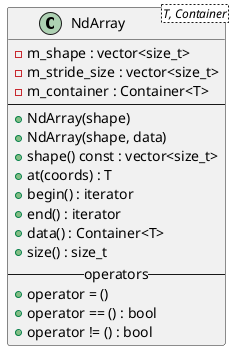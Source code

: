 @startuml

class NdArray<T, Container> {
  - m_shape : vector<size_t>
  - m_stride_size : vector<size_t>
  - m_container : Container<T>
  --
  + NdArray(shape)
  + NdArray(shape, data)
  + shape() const : vector<size_t>
  + at(coords) : T
  + begin() : iterator
  + end() : iterator
  + data() : Container<T>
  + size() : size_t
  -- operators --
  + operator = ()
  + operator == () : bool
  + operator != () : bool
}

@enduml